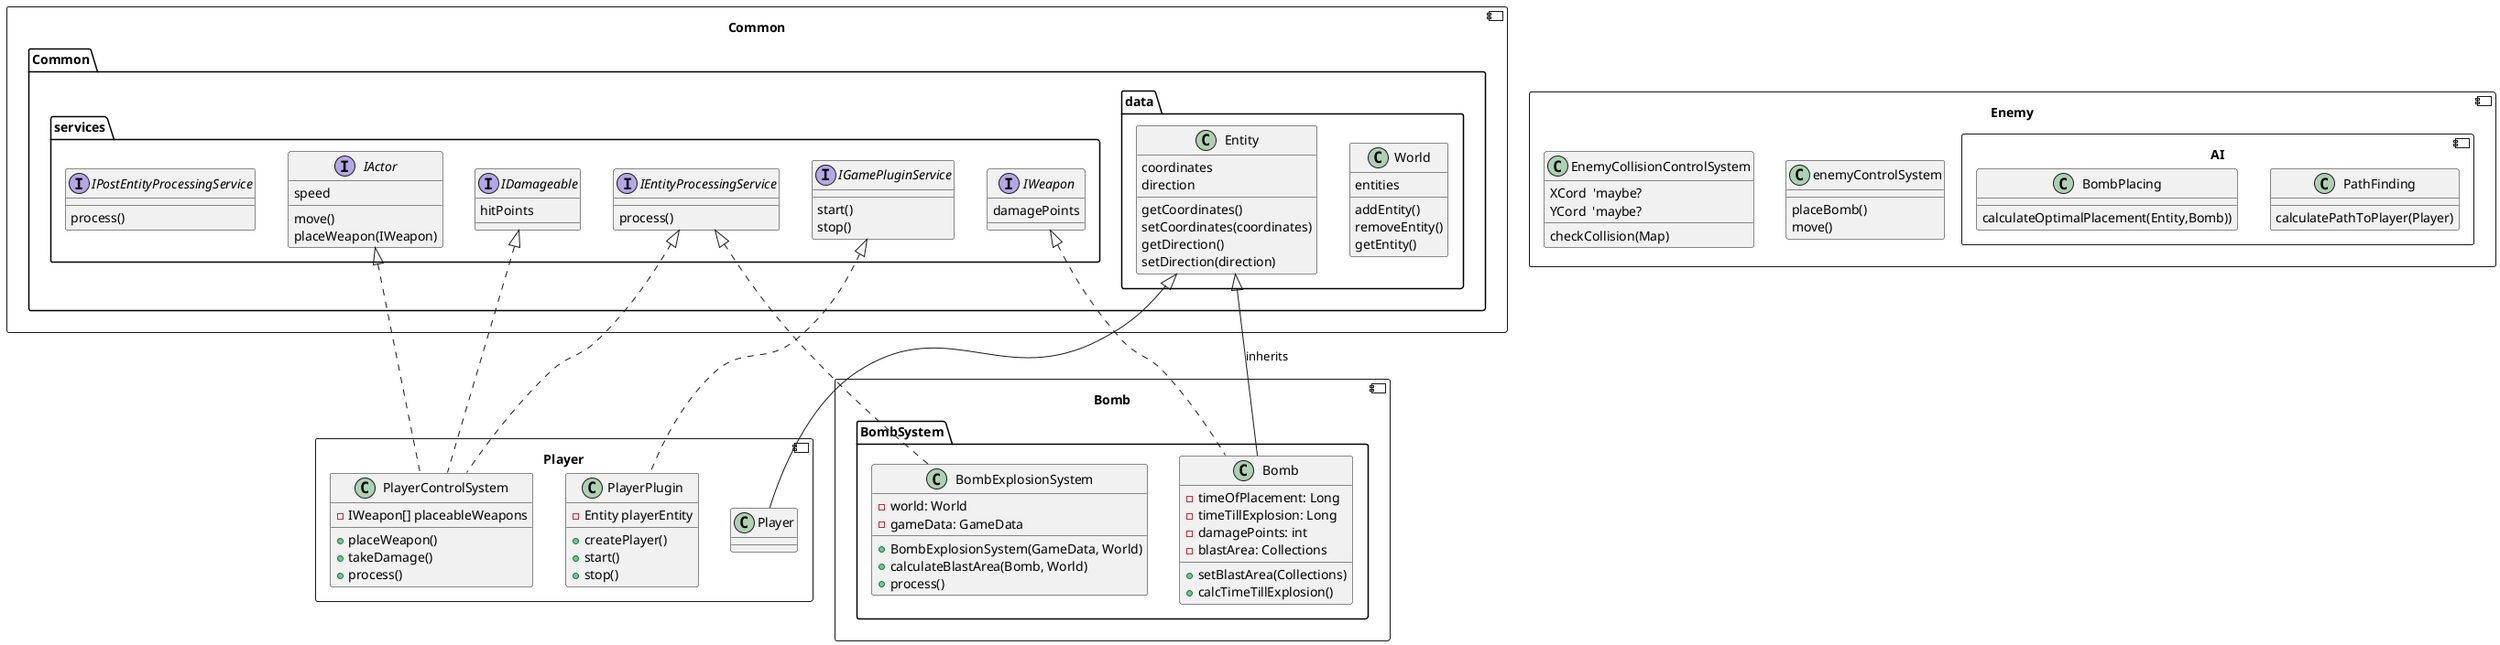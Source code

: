 @startuml
component Common {
    package Common {

        package services {
            interface IActor {
                speed
                move()
                placeWeapon(IWeapon)
            }

            interface IWeapon {
                damagePoints
            }

            interface IDamageable {
                hitPoints
            }

            interface IGamePluginService {
                start()
                stop()
            }

            interface IEntityProcessingService {
                process()
            }

            interface IPostEntityProcessingService {
                process()
            }
        }

        package data {
            class World {
                entities
                addEntity()
                removeEntity()
                getEntity()
            }

            class Entity {
                coordinates
                direction

                getCoordinates()
                setCoordinates(coordinates)
                getDirection()
                setDirection(direction)
            }
        }
    }


'	component Parts {
'		interface EntityPart {
'			process()
'		}
'
'		class LifePart implements EntityPart {
'		}
'
'		class MovingPart implements EntityPart {
'		}
'
'		class PositionPart implements EntityPart {
'		}
'
'	}
}
component Bomb{
    package BombSystem {
        class Bomb implements Common.Common.services.IWeapon{
            - timeOfPlacement: Long
            - timeTillExplosion: Long
            - damagePoints: int
            - blastArea: Collections
            + setBlastArea(Collections)
            + calcTimeTillExplosion()
        }
        Bomb --|> Entity : inherits

        class BombExplosionSystem implements Common.Common.services.IEntityProcessingService {
            - world: World
            - gameData: GameData
            + BombExplosionSystem(GameData, World)
            + calculateBlastArea(Bomb, World)
            + process()
        }
    }
}

component Enemy{
    class enemyControlSystem{
        placeBomb()
        move()
    }
    component AI{
    'maybe an interface
        class PathFinding{
            calculatePathToPlayer(Player)
        }

        class BombPlacing {
            calculateOptimalPlacement(Entity,Bomb))
        }
    }

    class EnemyCollisionControlSystem{
        XCord  'maybe?
        YCord  'maybe?
        checkCollision(Map)
    }
}
	
component Player {
    class Player {
    }

    class PlayerControlSystem {
    - IWeapon[] placeableWeapons
    + placeWeapon()
    + takeDamage()
    + process()
    }

    class PlayerPlugin {
    - Entity playerEntity
    + createPlayer()
    + start()
    + stop()
    }

    Common.Common.services.IActor <|.. Player.PlayerControlSystem
    Common.Common.services.IDamageable <|.. Player.PlayerControlSystem
    Common.Common.data.Entity <|-- Player.Player
    Common.Common.services.IEntityProcessingService <|.. Player.PlayerControlSystem
    Common.Common.services.IGamePluginService <|.. Player.PlayerPlugin
}



@enduml